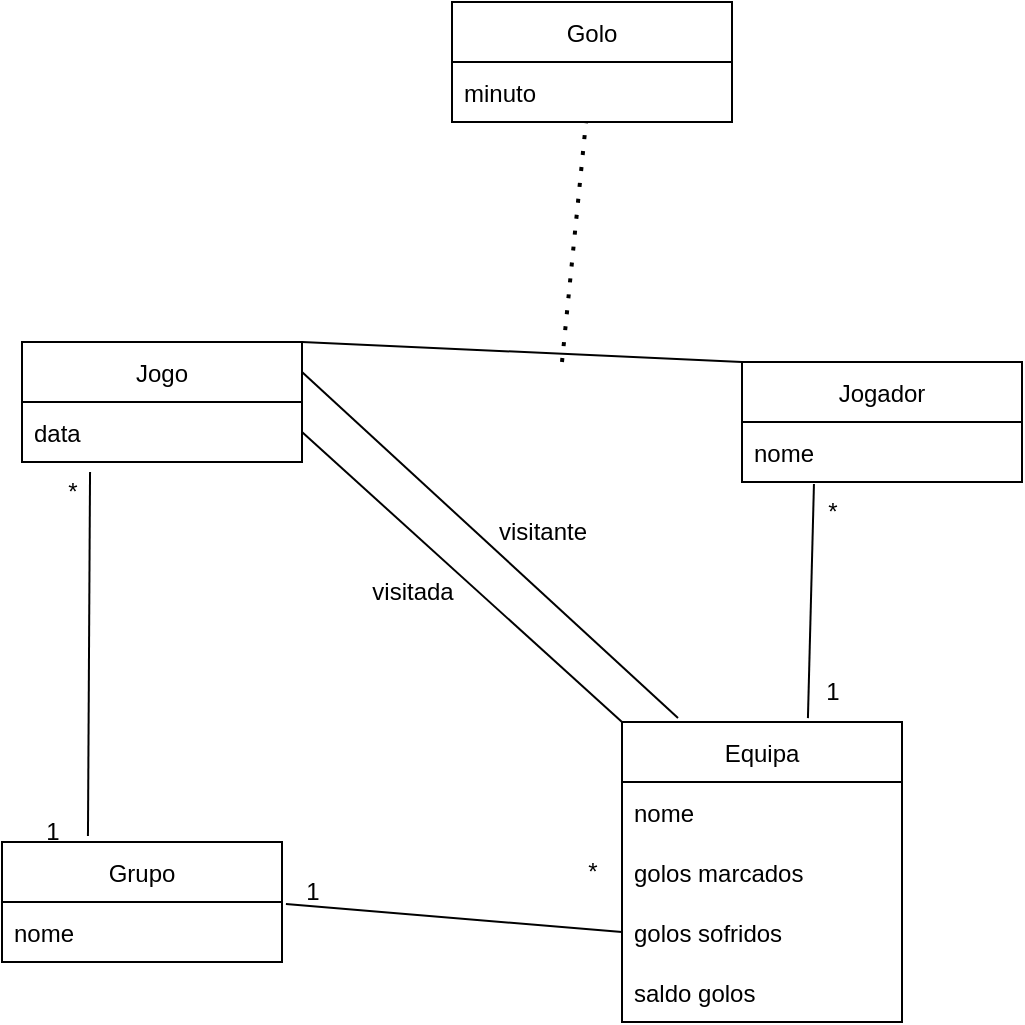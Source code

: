 <mxfile version="20.4.0" type="device"><diagram id="HDxSs219n0j-ZttYJ1lX" name="Page-1"><mxGraphModel dx="1422" dy="1894" grid="1" gridSize="10" guides="1" tooltips="1" connect="1" arrows="1" fold="1" page="1" pageScale="1" pageWidth="850" pageHeight="1100" math="0" shadow="0"><root><mxCell id="0"/><mxCell id="1" parent="0"/><mxCell id="PukYQay4M1Qwacjh-mXv-1" value="Equipa" style="swimlane;fontStyle=0;childLayout=stackLayout;horizontal=1;startSize=30;horizontalStack=0;resizeParent=1;resizeParentMax=0;resizeLast=0;collapsible=1;marginBottom=0;" vertex="1" parent="1"><mxGeometry x="390" y="320" width="140" height="150" as="geometry"/></mxCell><mxCell id="PukYQay4M1Qwacjh-mXv-2" value="nome" style="text;strokeColor=none;fillColor=none;align=left;verticalAlign=middle;spacingLeft=4;spacingRight=4;overflow=hidden;points=[[0,0.5],[1,0.5]];portConstraint=eastwest;rotatable=0;" vertex="1" parent="PukYQay4M1Qwacjh-mXv-1"><mxGeometry y="30" width="140" height="30" as="geometry"/></mxCell><mxCell id="PukYQay4M1Qwacjh-mXv-3" value="golos marcados" style="text;strokeColor=none;fillColor=none;align=left;verticalAlign=middle;spacingLeft=4;spacingRight=4;overflow=hidden;points=[[0,0.5],[1,0.5]];portConstraint=eastwest;rotatable=0;" vertex="1" parent="PukYQay4M1Qwacjh-mXv-1"><mxGeometry y="60" width="140" height="30" as="geometry"/></mxCell><mxCell id="PukYQay4M1Qwacjh-mXv-10" value="golos sofridos" style="text;strokeColor=none;fillColor=none;align=left;verticalAlign=middle;spacingLeft=4;spacingRight=4;overflow=hidden;points=[[0,0.5],[1,0.5]];portConstraint=eastwest;rotatable=0;" vertex="1" parent="PukYQay4M1Qwacjh-mXv-1"><mxGeometry y="90" width="140" height="30" as="geometry"/></mxCell><mxCell id="PukYQay4M1Qwacjh-mXv-4" value="saldo golos" style="text;strokeColor=none;fillColor=none;align=left;verticalAlign=middle;spacingLeft=4;spacingRight=4;overflow=hidden;points=[[0,0.5],[1,0.5]];portConstraint=eastwest;rotatable=0;" vertex="1" parent="PukYQay4M1Qwacjh-mXv-1"><mxGeometry y="120" width="140" height="30" as="geometry"/></mxCell><mxCell id="PukYQay4M1Qwacjh-mXv-6" value="Jogador" style="swimlane;fontStyle=0;childLayout=stackLayout;horizontal=1;startSize=30;horizontalStack=0;resizeParent=1;resizeParentMax=0;resizeLast=0;collapsible=1;marginBottom=0;" vertex="1" parent="1"><mxGeometry x="450" y="140" width="140" height="60" as="geometry"/></mxCell><mxCell id="PukYQay4M1Qwacjh-mXv-7" value="nome" style="text;strokeColor=none;fillColor=none;align=left;verticalAlign=middle;spacingLeft=4;spacingRight=4;overflow=hidden;points=[[0,0.5],[1,0.5]];portConstraint=eastwest;rotatable=0;" vertex="1" parent="PukYQay4M1Qwacjh-mXv-6"><mxGeometry y="30" width="140" height="30" as="geometry"/></mxCell><mxCell id="PukYQay4M1Qwacjh-mXv-11" value="" style="endArrow=none;html=1;rounded=0;entryX=0.257;entryY=1.033;entryDx=0;entryDy=0;entryPerimeter=0;exitX=0.664;exitY=-0.013;exitDx=0;exitDy=0;exitPerimeter=0;" edge="1" parent="1" source="PukYQay4M1Qwacjh-mXv-1" target="PukYQay4M1Qwacjh-mXv-7"><mxGeometry width="50" height="50" relative="1" as="geometry"><mxPoint x="480" y="310" as="sourcePoint"/><mxPoint x="450" y="280" as="targetPoint"/><Array as="points"/></mxGeometry></mxCell><mxCell id="PukYQay4M1Qwacjh-mXv-12" value="1" style="text;html=1;align=center;verticalAlign=middle;resizable=0;points=[];autosize=1;strokeColor=none;fillColor=none;" vertex="1" parent="1"><mxGeometry x="90" y="360" width="30" height="30" as="geometry"/></mxCell><mxCell id="PukYQay4M1Qwacjh-mXv-13" value="*" style="text;html=1;align=center;verticalAlign=middle;resizable=0;points=[];autosize=1;strokeColor=none;fillColor=none;" vertex="1" parent="1"><mxGeometry x="480" y="200" width="30" height="30" as="geometry"/></mxCell><mxCell id="PukYQay4M1Qwacjh-mXv-14" value="Grupo" style="swimlane;fontStyle=0;childLayout=stackLayout;horizontal=1;startSize=30;horizontalStack=0;resizeParent=1;resizeParentMax=0;resizeLast=0;collapsible=1;marginBottom=0;" vertex="1" parent="1"><mxGeometry x="80" y="380" width="140" height="60" as="geometry"/></mxCell><mxCell id="PukYQay4M1Qwacjh-mXv-15" value="nome" style="text;strokeColor=none;fillColor=none;align=left;verticalAlign=middle;spacingLeft=4;spacingRight=4;overflow=hidden;points=[[0,0.5],[1,0.5]];portConstraint=eastwest;rotatable=0;" vertex="1" parent="PukYQay4M1Qwacjh-mXv-14"><mxGeometry y="30" width="140" height="30" as="geometry"/></mxCell><mxCell id="PukYQay4M1Qwacjh-mXv-19" value="" style="endArrow=none;html=1;rounded=0;entryX=0;entryY=0.5;entryDx=0;entryDy=0;exitX=1.014;exitY=0.033;exitDx=0;exitDy=0;exitPerimeter=0;" edge="1" parent="1" source="PukYQay4M1Qwacjh-mXv-15" target="PukYQay4M1Qwacjh-mXv-10"><mxGeometry width="50" height="50" relative="1" as="geometry"><mxPoint x="160" y="350" as="sourcePoint"/><mxPoint x="450" y="280" as="targetPoint"/><Array as="points"/></mxGeometry></mxCell><mxCell id="PukYQay4M1Qwacjh-mXv-20" value="*" style="text;html=1;align=center;verticalAlign=middle;resizable=0;points=[];autosize=1;strokeColor=none;fillColor=none;" vertex="1" parent="1"><mxGeometry x="360" y="380" width="30" height="30" as="geometry"/></mxCell><mxCell id="PukYQay4M1Qwacjh-mXv-21" value="1" style="text;html=1;align=center;verticalAlign=middle;resizable=0;points=[];autosize=1;strokeColor=none;fillColor=none;" vertex="1" parent="1"><mxGeometry x="480" y="290" width="30" height="30" as="geometry"/></mxCell><mxCell id="PukYQay4M1Qwacjh-mXv-22" value="Jogo" style="swimlane;fontStyle=0;childLayout=stackLayout;horizontal=1;startSize=30;horizontalStack=0;resizeParent=1;resizeParentMax=0;resizeLast=0;collapsible=1;marginBottom=0;" vertex="1" parent="1"><mxGeometry x="90" y="130" width="140" height="60" as="geometry"/></mxCell><mxCell id="PukYQay4M1Qwacjh-mXv-23" value="data" style="text;strokeColor=none;fillColor=none;align=left;verticalAlign=middle;spacingLeft=4;spacingRight=4;overflow=hidden;points=[[0,0.5],[1,0.5]];portConstraint=eastwest;rotatable=0;" vertex="1" parent="PukYQay4M1Qwacjh-mXv-22"><mxGeometry y="30" width="140" height="30" as="geometry"/></mxCell><mxCell id="PukYQay4M1Qwacjh-mXv-27" value="" style="endArrow=none;html=1;rounded=0;entryX=0.243;entryY=1.167;entryDx=0;entryDy=0;entryPerimeter=0;exitX=0.307;exitY=-0.05;exitDx=0;exitDy=0;exitPerimeter=0;" edge="1" parent="1" source="PukYQay4M1Qwacjh-mXv-14" target="PukYQay4M1Qwacjh-mXv-23"><mxGeometry width="50" height="50" relative="1" as="geometry"><mxPoint x="400" y="330" as="sourcePoint"/><mxPoint x="450" y="280" as="targetPoint"/></mxGeometry></mxCell><mxCell id="PukYQay4M1Qwacjh-mXv-28" value="" style="endArrow=none;html=1;rounded=0;entryX=1;entryY=0.25;entryDx=0;entryDy=0;" edge="1" parent="1" target="PukYQay4M1Qwacjh-mXv-22"><mxGeometry width="50" height="50" relative="1" as="geometry"><mxPoint x="418" y="318" as="sourcePoint"/><mxPoint x="450" y="280" as="targetPoint"/></mxGeometry></mxCell><mxCell id="PukYQay4M1Qwacjh-mXv-29" value="" style="endArrow=none;html=1;rounded=0;entryX=1;entryY=0.5;entryDx=0;entryDy=0;exitX=0;exitY=0;exitDx=0;exitDy=0;" edge="1" parent="1" source="PukYQay4M1Qwacjh-mXv-1" target="PukYQay4M1Qwacjh-mXv-23"><mxGeometry width="50" height="50" relative="1" as="geometry"><mxPoint x="400" y="330" as="sourcePoint"/><mxPoint x="450" y="280" as="targetPoint"/></mxGeometry></mxCell><mxCell id="PukYQay4M1Qwacjh-mXv-30" value="visitante" style="text;html=1;align=center;verticalAlign=middle;resizable=0;points=[];autosize=1;strokeColor=none;fillColor=none;" vertex="1" parent="1"><mxGeometry x="315" y="210" width="70" height="30" as="geometry"/></mxCell><mxCell id="PukYQay4M1Qwacjh-mXv-31" value="visitada" style="text;html=1;align=center;verticalAlign=middle;resizable=0;points=[];autosize=1;strokeColor=none;fillColor=none;" vertex="1" parent="1"><mxGeometry x="255" y="240" width="60" height="30" as="geometry"/></mxCell><mxCell id="PukYQay4M1Qwacjh-mXv-32" value="*" style="text;html=1;align=center;verticalAlign=middle;resizable=0;points=[];autosize=1;strokeColor=none;fillColor=none;" vertex="1" parent="1"><mxGeometry x="100" y="190" width="30" height="30" as="geometry"/></mxCell><mxCell id="PukYQay4M1Qwacjh-mXv-33" value="1" style="text;html=1;align=center;verticalAlign=middle;resizable=0;points=[];autosize=1;strokeColor=none;fillColor=none;" vertex="1" parent="1"><mxGeometry x="220" y="390" width="30" height="30" as="geometry"/></mxCell><mxCell id="PukYQay4M1Qwacjh-mXv-50" value="" style="endArrow=none;html=1;rounded=0;entryX=1;entryY=0;entryDx=0;entryDy=0;exitX=0;exitY=0;exitDx=0;exitDy=0;" edge="1" parent="1" source="PukYQay4M1Qwacjh-mXv-6" target="PukYQay4M1Qwacjh-mXv-22"><mxGeometry width="50" height="50" relative="1" as="geometry"><mxPoint x="400" y="330" as="sourcePoint"/><mxPoint x="450" y="280" as="targetPoint"/></mxGeometry></mxCell><mxCell id="PukYQay4M1Qwacjh-mXv-51" value="" style="endArrow=none;dashed=1;html=1;dashPattern=1 3;strokeWidth=2;rounded=0;" edge="1" parent="1" target="PukYQay4M1Qwacjh-mXv-52"><mxGeometry width="50" height="50" relative="1" as="geometry"><mxPoint x="360" y="140" as="sourcePoint"/><mxPoint x="350" y="140" as="targetPoint"/></mxGeometry></mxCell><mxCell id="PukYQay4M1Qwacjh-mXv-52" value="Golo" style="swimlane;fontStyle=0;childLayout=stackLayout;horizontal=1;startSize=30;horizontalStack=0;resizeParent=1;resizeParentMax=0;resizeLast=0;collapsible=1;marginBottom=0;" vertex="1" parent="1"><mxGeometry x="305" y="-40" width="140" height="60" as="geometry"/></mxCell><mxCell id="PukYQay4M1Qwacjh-mXv-53" value="minuto" style="text;strokeColor=none;fillColor=none;align=left;verticalAlign=middle;spacingLeft=4;spacingRight=4;overflow=hidden;points=[[0,0.5],[1,0.5]];portConstraint=eastwest;rotatable=0;" vertex="1" parent="PukYQay4M1Qwacjh-mXv-52"><mxGeometry y="30" width="140" height="30" as="geometry"/></mxCell></root></mxGraphModel></diagram></mxfile>